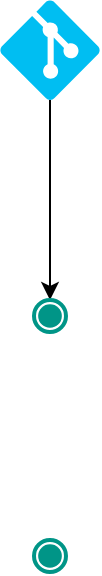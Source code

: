 <mxfile version="12.5.5" type="github"><diagram id="2dyreRTB5OuvSmoR4ltw" name="Page-1"><mxGraphModel dx="1186" dy="727" grid="1" gridSize="10" guides="1" tooltips="1" connect="1" arrows="1" fold="1" page="1" pageScale="1" pageWidth="850" pageHeight="1100" math="0" shadow="0"><root><mxCell id="0"/><mxCell id="1" parent="0"/><mxCell id="a7J3v_pfixDOkR_mPtm2-5" style="edgeStyle=orthogonalEdgeStyle;rounded=0;orthogonalLoop=1;jettySize=auto;html=1;exitX=0.5;exitY=1;exitDx=0;exitDy=0;exitPerimeter=0;" edge="1" parent="1" source="a7J3v_pfixDOkR_mPtm2-1" target="a7J3v_pfixDOkR_mPtm2-4"><mxGeometry relative="1" as="geometry"/></mxCell><mxCell id="a7J3v_pfixDOkR_mPtm2-1" value="" style="verticalLabelPosition=bottom;html=1;verticalAlign=top;align=center;strokeColor=none;fillColor=#00BEF2;shape=mxgraph.azure.git_repository;" vertex="1" parent="1"><mxGeometry x="90" y="70" width="50" height="50" as="geometry"/></mxCell><mxCell id="a7J3v_pfixDOkR_mPtm2-4" value="" style="dashed=0;labelPosition=right;align=left;shape=mxgraph.gmdl.radiobutton;strokeColor=#009587;fillColor=#009587;strokeWidth=2;aspect=fixed;" vertex="1" parent="1"><mxGeometry x="107" y="220" width="16" height="16" as="geometry"/></mxCell><mxCell id="a7J3v_pfixDOkR_mPtm2-6" value="" style="dashed=0;labelPosition=right;align=left;shape=mxgraph.gmdl.radiobutton;strokeColor=#009587;fillColor=#009587;strokeWidth=2;aspect=fixed;" vertex="1" parent="1"><mxGeometry x="107" y="340" width="16" height="16" as="geometry"/></mxCell></root></mxGraphModel></diagram></mxfile>